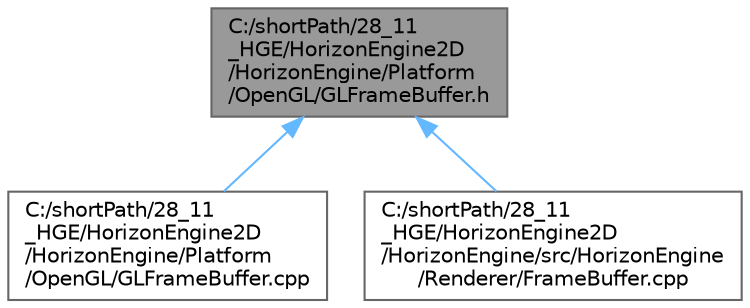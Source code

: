 digraph "C:/shortPath/28_11_HGE/HorizonEngine2D/HorizonEngine/Platform/OpenGL/GLFrameBuffer.h"
{
 // LATEX_PDF_SIZE
  bgcolor="transparent";
  edge [fontname=Helvetica,fontsize=10,labelfontname=Helvetica,labelfontsize=10];
  node [fontname=Helvetica,fontsize=10,shape=box,height=0.2,width=0.4];
  Node1 [label="C:/shortPath/28_11\l_HGE/HorizonEngine2D\l/HorizonEngine/Platform\l/OpenGL/GLFrameBuffer.h",height=0.2,width=0.4,color="gray40", fillcolor="grey60", style="filled", fontcolor="black",tooltip=" "];
  Node1 -> Node2 [dir="back",color="steelblue1",style="solid"];
  Node2 [label="C:/shortPath/28_11\l_HGE/HorizonEngine2D\l/HorizonEngine/Platform\l/OpenGL/GLFrameBuffer.cpp",height=0.2,width=0.4,color="grey40", fillcolor="white", style="filled",URL="$_g_l_frame_buffer_8cpp.html",tooltip=" "];
  Node1 -> Node3 [dir="back",color="steelblue1",style="solid"];
  Node3 [label="C:/shortPath/28_11\l_HGE/HorizonEngine2D\l/HorizonEngine/src/HorizonEngine\l/Renderer/FrameBuffer.cpp",height=0.2,width=0.4,color="grey40", fillcolor="white", style="filled",URL="$_frame_buffer_8cpp.html",tooltip=" "];
}
